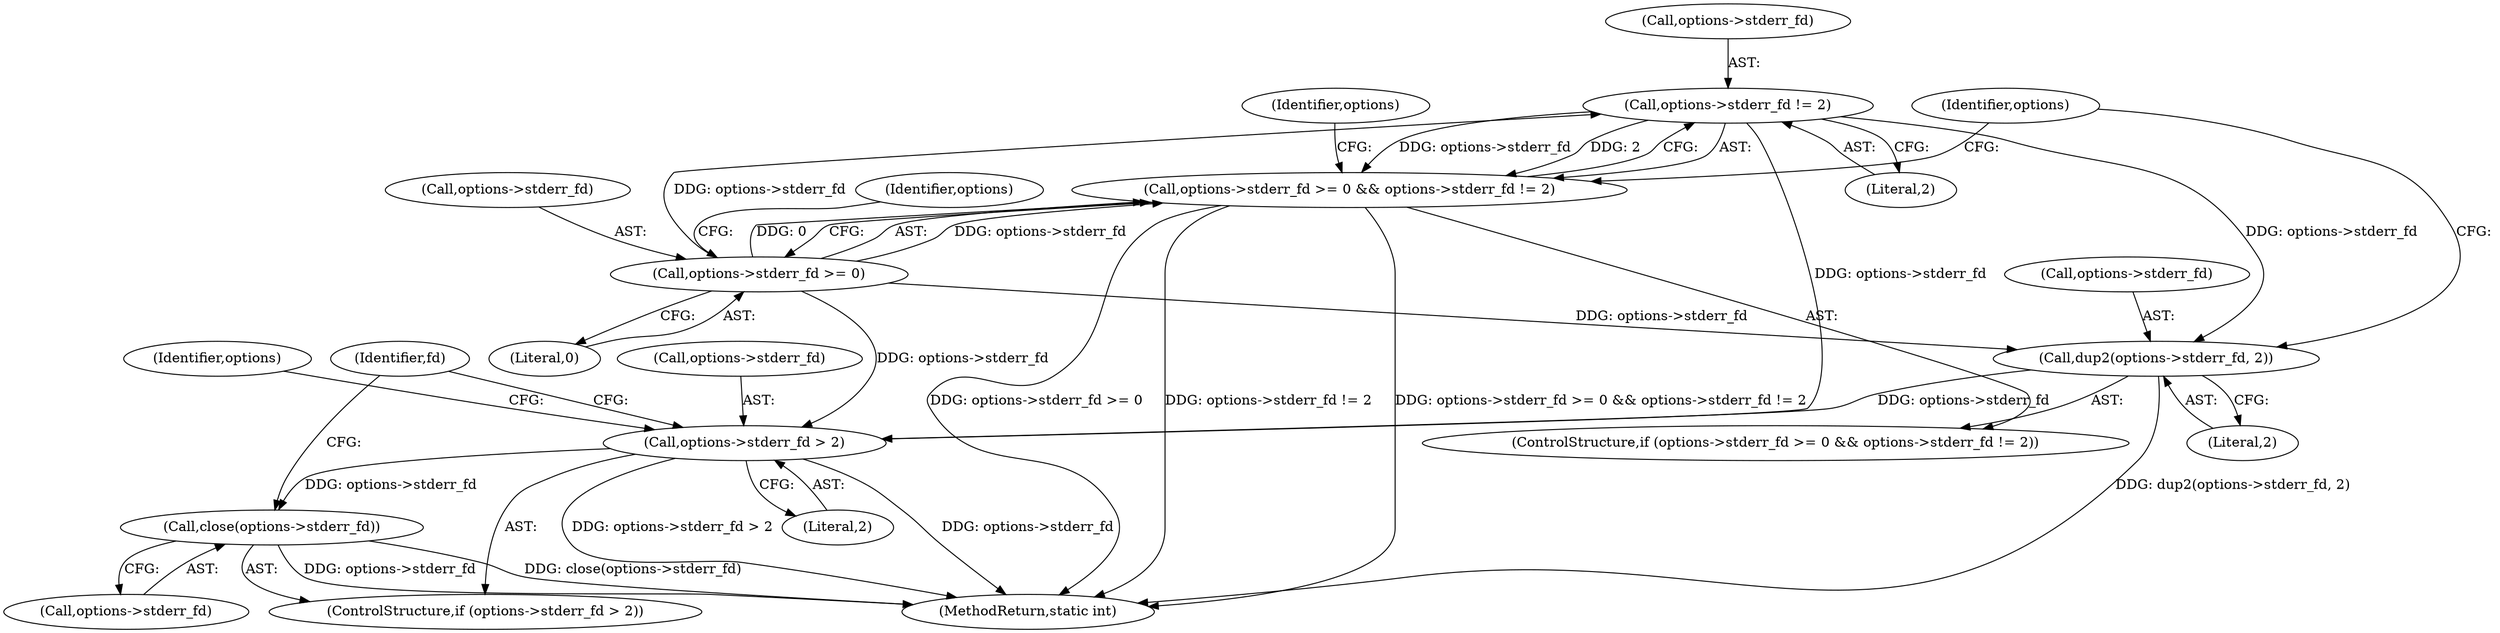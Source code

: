 digraph "0_lxc_5c3fcae78b63ac9dd56e36075903921bd9461f9e@pointer" {
"1000612" [label="(Call,options->stderr_fd != 2)"];
"1000607" [label="(Call,options->stderr_fd >= 0)"];
"1000606" [label="(Call,options->stderr_fd >= 0 && options->stderr_fd != 2)"];
"1000617" [label="(Call,dup2(options->stderr_fd, 2))"];
"1000643" [label="(Call,options->stderr_fd > 2)"];
"1000648" [label="(Call,close(options->stderr_fd))"];
"1000617" [label="(Call,dup2(options->stderr_fd, 2))"];
"1000642" [label="(ControlStructure,if (options->stderr_fd > 2))"];
"1000605" [label="(ControlStructure,if (options->stderr_fd >= 0 && options->stderr_fd != 2))"];
"1000649" [label="(Call,options->stderr_fd)"];
"1000621" [label="(Literal,2)"];
"1000614" [label="(Identifier,options)"];
"1000616" [label="(Literal,2)"];
"1000619" [label="(Identifier,options)"];
"1000606" [label="(Call,options->stderr_fd >= 0 && options->stderr_fd != 2)"];
"1000608" [label="(Call,options->stderr_fd)"];
"1000650" [label="(Identifier,options)"];
"1000607" [label="(Call,options->stderr_fd >= 0)"];
"1000647" [label="(Literal,2)"];
"1000611" [label="(Literal,0)"];
"1000612" [label="(Call,options->stderr_fd != 2)"];
"1000643" [label="(Call,options->stderr_fd > 2)"];
"1000613" [label="(Call,options->stderr_fd)"];
"1000696" [label="(MethodReturn,static int)"];
"1000644" [label="(Call,options->stderr_fd)"];
"1000648" [label="(Call,close(options->stderr_fd))"];
"1000654" [label="(Identifier,fd)"];
"1000618" [label="(Call,options->stderr_fd)"];
"1000625" [label="(Identifier,options)"];
"1000612" -> "1000606"  [label="AST: "];
"1000612" -> "1000616"  [label="CFG: "];
"1000613" -> "1000612"  [label="AST: "];
"1000616" -> "1000612"  [label="AST: "];
"1000606" -> "1000612"  [label="CFG: "];
"1000612" -> "1000606"  [label="DDG: options->stderr_fd"];
"1000612" -> "1000606"  [label="DDG: 2"];
"1000607" -> "1000612"  [label="DDG: options->stderr_fd"];
"1000612" -> "1000617"  [label="DDG: options->stderr_fd"];
"1000612" -> "1000643"  [label="DDG: options->stderr_fd"];
"1000607" -> "1000606"  [label="AST: "];
"1000607" -> "1000611"  [label="CFG: "];
"1000608" -> "1000607"  [label="AST: "];
"1000611" -> "1000607"  [label="AST: "];
"1000614" -> "1000607"  [label="CFG: "];
"1000606" -> "1000607"  [label="CFG: "];
"1000607" -> "1000606"  [label="DDG: options->stderr_fd"];
"1000607" -> "1000606"  [label="DDG: 0"];
"1000607" -> "1000617"  [label="DDG: options->stderr_fd"];
"1000607" -> "1000643"  [label="DDG: options->stderr_fd"];
"1000606" -> "1000605"  [label="AST: "];
"1000619" -> "1000606"  [label="CFG: "];
"1000625" -> "1000606"  [label="CFG: "];
"1000606" -> "1000696"  [label="DDG: options->stderr_fd >= 0"];
"1000606" -> "1000696"  [label="DDG: options->stderr_fd >= 0 && options->stderr_fd != 2"];
"1000606" -> "1000696"  [label="DDG: options->stderr_fd != 2"];
"1000617" -> "1000605"  [label="AST: "];
"1000617" -> "1000621"  [label="CFG: "];
"1000618" -> "1000617"  [label="AST: "];
"1000621" -> "1000617"  [label="AST: "];
"1000625" -> "1000617"  [label="CFG: "];
"1000617" -> "1000696"  [label="DDG: dup2(options->stderr_fd, 2)"];
"1000617" -> "1000643"  [label="DDG: options->stderr_fd"];
"1000643" -> "1000642"  [label="AST: "];
"1000643" -> "1000647"  [label="CFG: "];
"1000644" -> "1000643"  [label="AST: "];
"1000647" -> "1000643"  [label="AST: "];
"1000650" -> "1000643"  [label="CFG: "];
"1000654" -> "1000643"  [label="CFG: "];
"1000643" -> "1000696"  [label="DDG: options->stderr_fd > 2"];
"1000643" -> "1000696"  [label="DDG: options->stderr_fd"];
"1000643" -> "1000648"  [label="DDG: options->stderr_fd"];
"1000648" -> "1000642"  [label="AST: "];
"1000648" -> "1000649"  [label="CFG: "];
"1000649" -> "1000648"  [label="AST: "];
"1000654" -> "1000648"  [label="CFG: "];
"1000648" -> "1000696"  [label="DDG: close(options->stderr_fd)"];
"1000648" -> "1000696"  [label="DDG: options->stderr_fd"];
}
